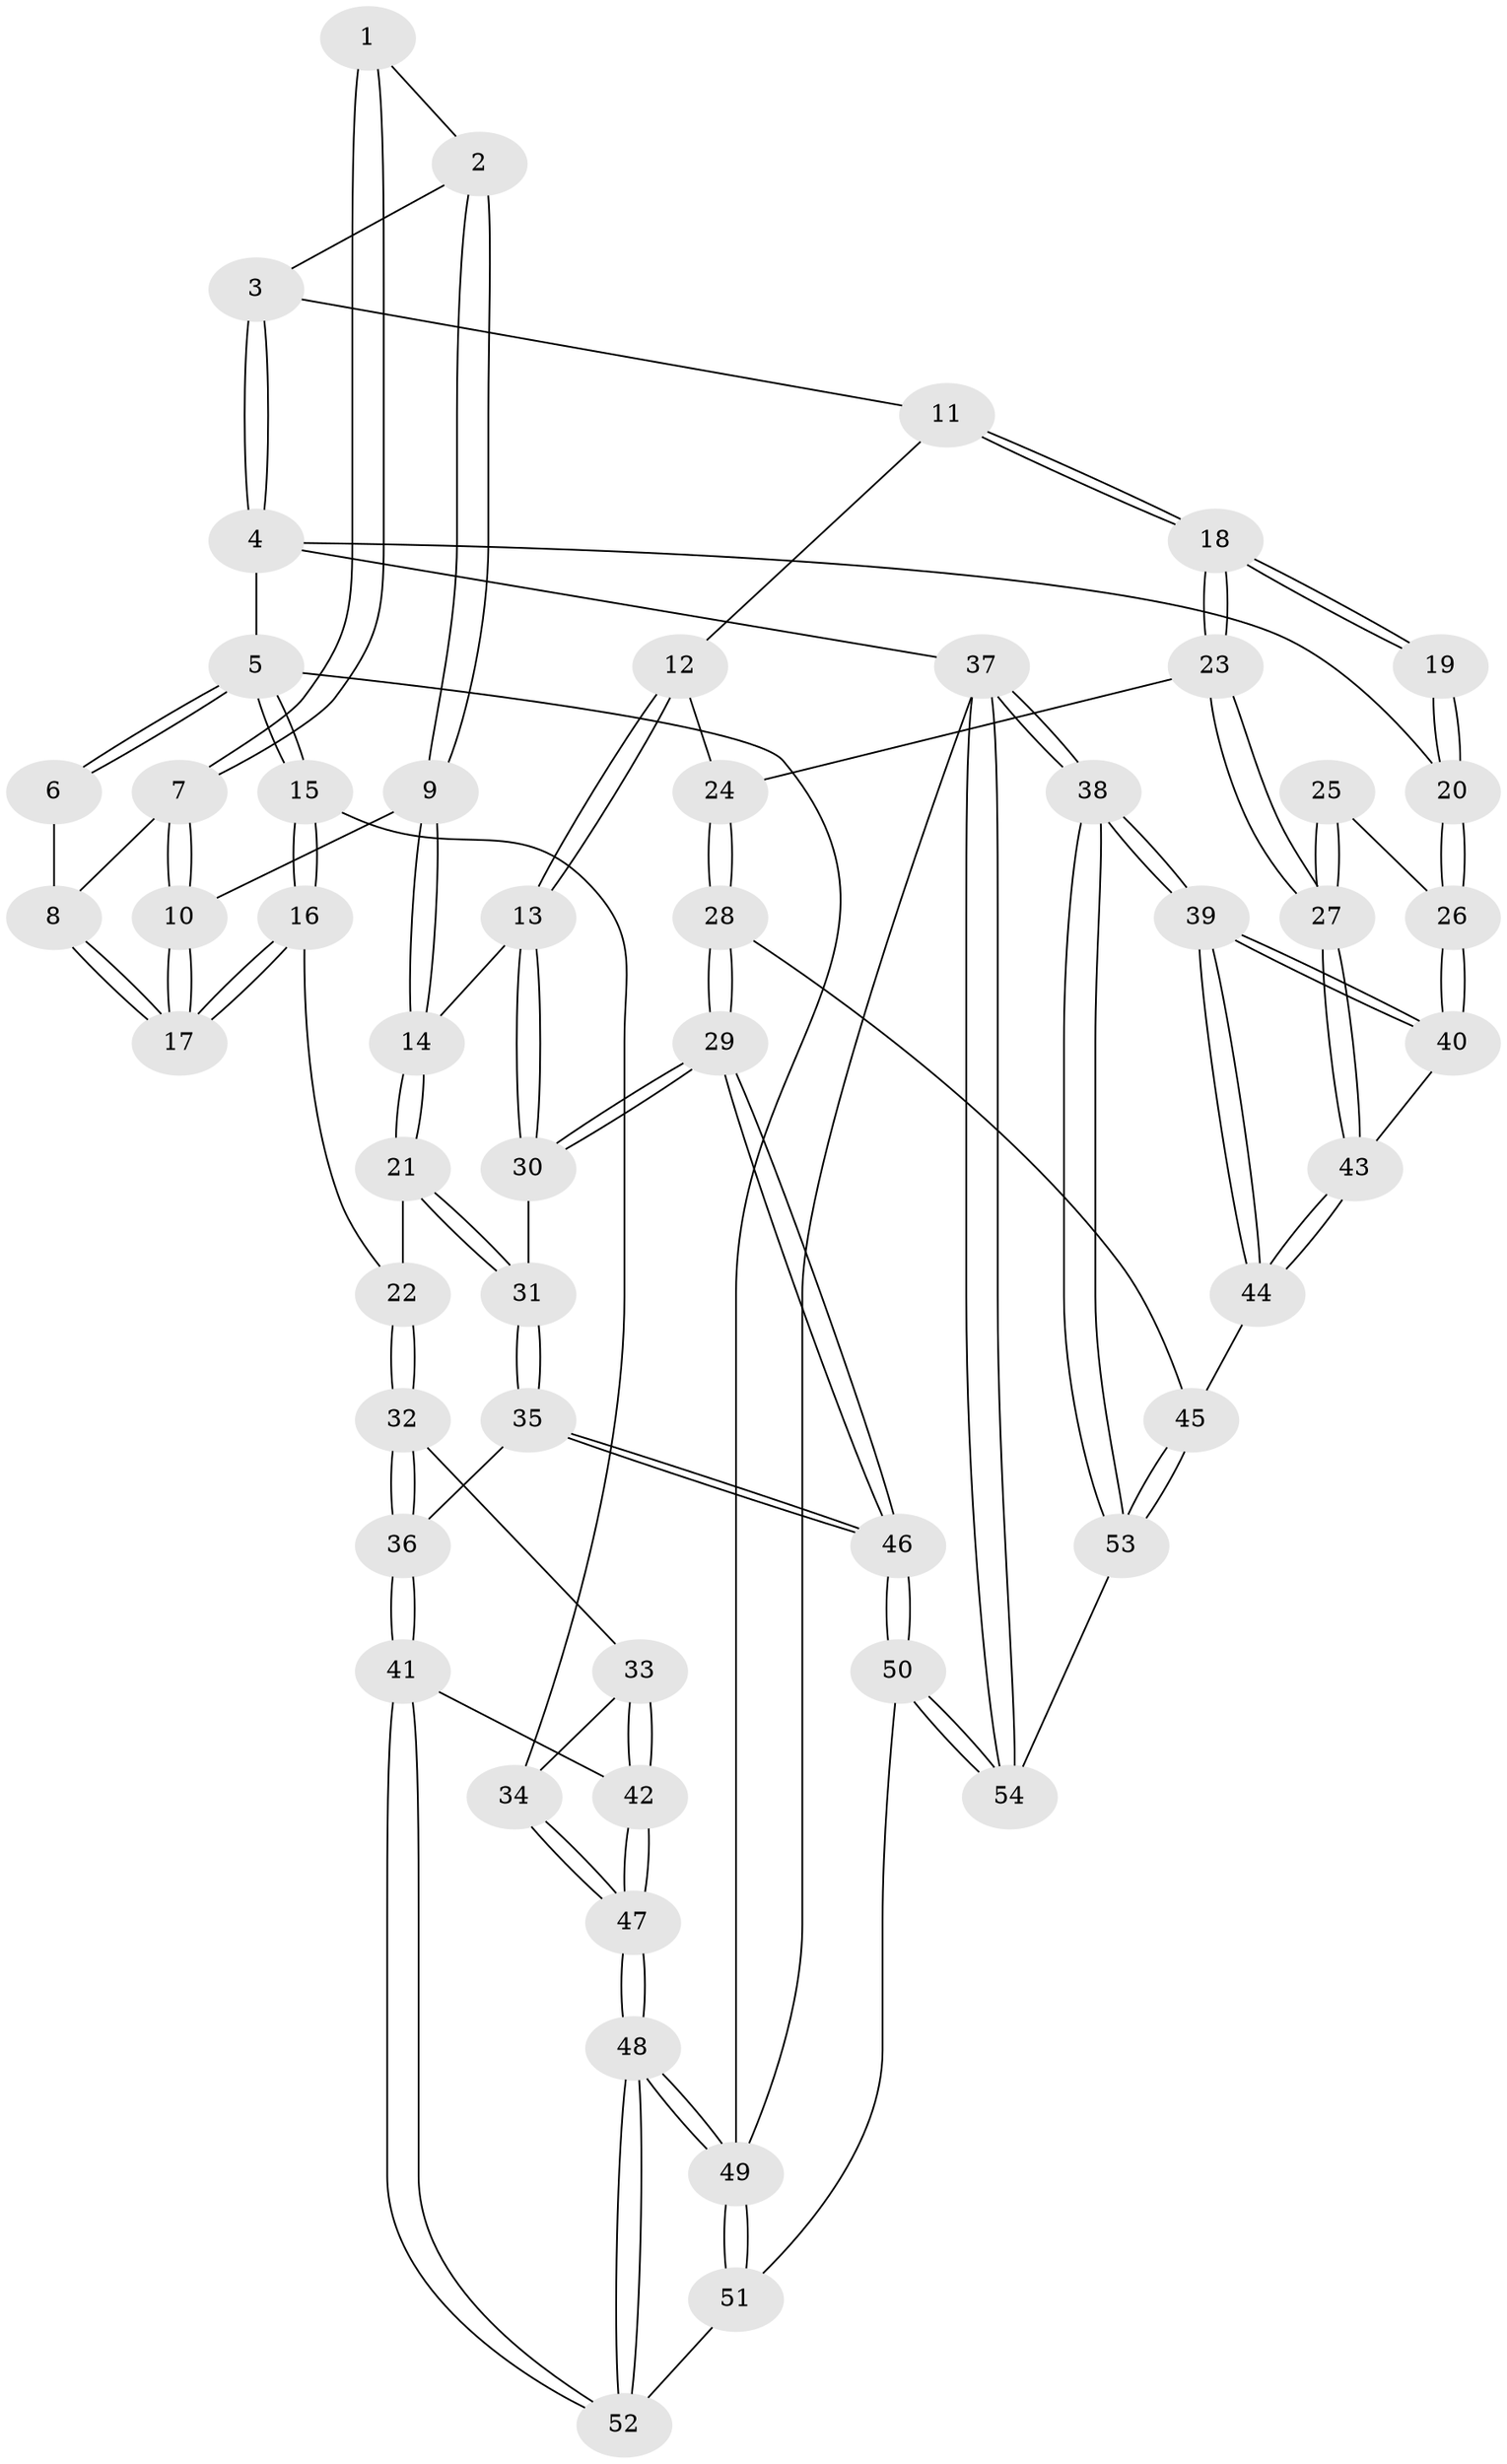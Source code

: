 // Generated by graph-tools (version 1.1) at 2025/03/03/09/25 03:03:17]
// undirected, 54 vertices, 132 edges
graph export_dot {
graph [start="1"]
  node [color=gray90,style=filled];
  1 [pos="+0.36346827716775515+0"];
  2 [pos="+0.4179713286337221+0"];
  3 [pos="+0.5943641392454578+0"];
  4 [pos="+1+0"];
  5 [pos="+0+0"];
  6 [pos="+0.21913491456215137+0"];
  7 [pos="+0.28834131688552883+0.06615797731512042"];
  8 [pos="+0.14015746055190517+0.10578738836596634"];
  9 [pos="+0.3445793420749712+0.22670857326842775"];
  10 [pos="+0.27736282795079836+0.20037358543675746"];
  11 [pos="+0.6002702923055298+0.037721082122458845"];
  12 [pos="+0.4850737795940616+0.2342994840729927"];
  13 [pos="+0.40756152153961783+0.2587676092705479"];
  14 [pos="+0.355855923988928+0.23566319737434396"];
  15 [pos="+0+0.19251747809521425"];
  16 [pos="+0.09268404092943655+0.21092762412023028"];
  17 [pos="+0.10932312640939983+0.20046297316299347"];
  18 [pos="+0.7854448581951693+0.24950516393888694"];
  19 [pos="+0.7967913478564376+0.24284587115752684"];
  20 [pos="+1+0"];
  21 [pos="+0.23901034181927913+0.368951495137542"];
  22 [pos="+0.1430475164261006+0.34430827966195887"];
  23 [pos="+0.7609824871532115+0.35328077693355386"];
  24 [pos="+0.5366882336020392+0.2866550571533821"];
  25 [pos="+0.9984114746342896+0.2925138453383458"];
  26 [pos="+1+0.3010835316209259"];
  27 [pos="+0.7702469037814317+0.40069749451798786"];
  28 [pos="+0.5589695203146299+0.6350468536309555"];
  29 [pos="+0.5587413093712098+0.6351322532971042"];
  30 [pos="+0.3996138565690992+0.3193278281797851"];
  31 [pos="+0.3045734938970001+0.44937342360278093"];
  32 [pos="+0.1315729225475716+0.40165626071296984"];
  33 [pos="+0.09316079536178089+0.4187239424728364"];
  34 [pos="+0+0.321204343480903"];
  35 [pos="+0.29500777537428124+0.6212870866990938"];
  36 [pos="+0.22585635814987848+0.6298084991289391"];
  37 [pos="+1+1"];
  38 [pos="+1+0.9488573250773542"];
  39 [pos="+1+0.8445499557143598"];
  40 [pos="+1+0.37330802302721844"];
  41 [pos="+0.2076282879569757+0.638999442042802"];
  42 [pos="+0+0.6284104066698969"];
  43 [pos="+0.7754250022755983+0.4469717237925517"];
  44 [pos="+0.7473565867713994+0.5402009964221389"];
  45 [pos="+0.5765774827848029+0.6321917976461716"];
  46 [pos="+0.48494466661436625+0.6818685193311654"];
  47 [pos="+0+0.6364538331336533"];
  48 [pos="+0+1"];
  49 [pos="+0+1"];
  50 [pos="+0.45537829809598285+1"];
  51 [pos="+0.30645591338162004+1"];
  52 [pos="+0.17199598741674513+0.8123519515443005"];
  53 [pos="+0.7501454020687677+0.8293950841078472"];
  54 [pos="+0.6143095273260069+1"];
  1 -- 2;
  1 -- 7;
  1 -- 7;
  2 -- 3;
  2 -- 9;
  2 -- 9;
  3 -- 4;
  3 -- 4;
  3 -- 11;
  4 -- 5;
  4 -- 20;
  4 -- 37;
  5 -- 6;
  5 -- 6;
  5 -- 15;
  5 -- 15;
  5 -- 49;
  6 -- 8;
  7 -- 8;
  7 -- 10;
  7 -- 10;
  8 -- 17;
  8 -- 17;
  9 -- 10;
  9 -- 14;
  9 -- 14;
  10 -- 17;
  10 -- 17;
  11 -- 12;
  11 -- 18;
  11 -- 18;
  12 -- 13;
  12 -- 13;
  12 -- 24;
  13 -- 14;
  13 -- 30;
  13 -- 30;
  14 -- 21;
  14 -- 21;
  15 -- 16;
  15 -- 16;
  15 -- 34;
  16 -- 17;
  16 -- 17;
  16 -- 22;
  18 -- 19;
  18 -- 19;
  18 -- 23;
  18 -- 23;
  19 -- 20;
  19 -- 20;
  20 -- 26;
  20 -- 26;
  21 -- 22;
  21 -- 31;
  21 -- 31;
  22 -- 32;
  22 -- 32;
  23 -- 24;
  23 -- 27;
  23 -- 27;
  24 -- 28;
  24 -- 28;
  25 -- 26;
  25 -- 27;
  25 -- 27;
  26 -- 40;
  26 -- 40;
  27 -- 43;
  27 -- 43;
  28 -- 29;
  28 -- 29;
  28 -- 45;
  29 -- 30;
  29 -- 30;
  29 -- 46;
  29 -- 46;
  30 -- 31;
  31 -- 35;
  31 -- 35;
  32 -- 33;
  32 -- 36;
  32 -- 36;
  33 -- 34;
  33 -- 42;
  33 -- 42;
  34 -- 47;
  34 -- 47;
  35 -- 36;
  35 -- 46;
  35 -- 46;
  36 -- 41;
  36 -- 41;
  37 -- 38;
  37 -- 38;
  37 -- 54;
  37 -- 54;
  37 -- 49;
  38 -- 39;
  38 -- 39;
  38 -- 53;
  38 -- 53;
  39 -- 40;
  39 -- 40;
  39 -- 44;
  39 -- 44;
  40 -- 43;
  41 -- 42;
  41 -- 52;
  41 -- 52;
  42 -- 47;
  42 -- 47;
  43 -- 44;
  43 -- 44;
  44 -- 45;
  45 -- 53;
  45 -- 53;
  46 -- 50;
  46 -- 50;
  47 -- 48;
  47 -- 48;
  48 -- 49;
  48 -- 49;
  48 -- 52;
  48 -- 52;
  49 -- 51;
  49 -- 51;
  50 -- 51;
  50 -- 54;
  50 -- 54;
  51 -- 52;
  53 -- 54;
}
